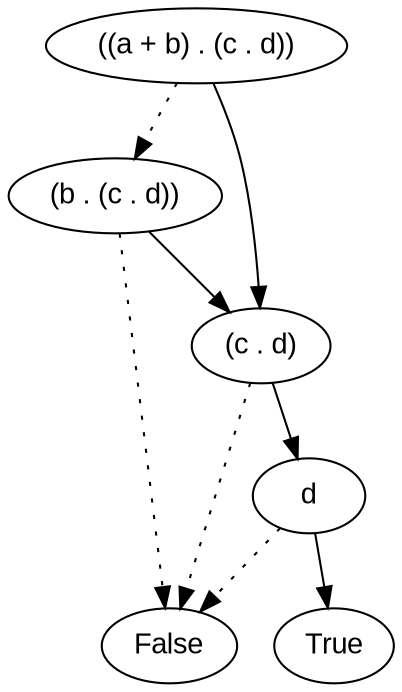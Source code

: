 strict digraph A {
graph [bgcolor=white]
node [fillcolor=white, fontname=Arial]
9 [label="((a + b) . (c . d))"]
8 [label="(b . (c . d))"]
0 [label="False"]
8 -> 0 [style=dotted]
7 [label="(c . d)"]
0 [label="False"]
7 -> 0 [style=dotted]
5 [label="d"]
0 [label="False"]
5 -> 0 [style=dotted]
1 [label="True"]
5 ->1 [style=solid]
7 ->5 [style=solid]
8 ->7 [style=solid]
9 -> 8 [style=dotted]
7 [label="(c . d)"]
0 [label="False"]
7 -> 0 [style=dotted]
5 [label="d"]
0 [label="False"]
5 -> 0 [style=dotted]
1 [label="True"]
5 ->1 [style=solid]
7 ->5 [style=solid]
9 ->7 [style=solid]
}
